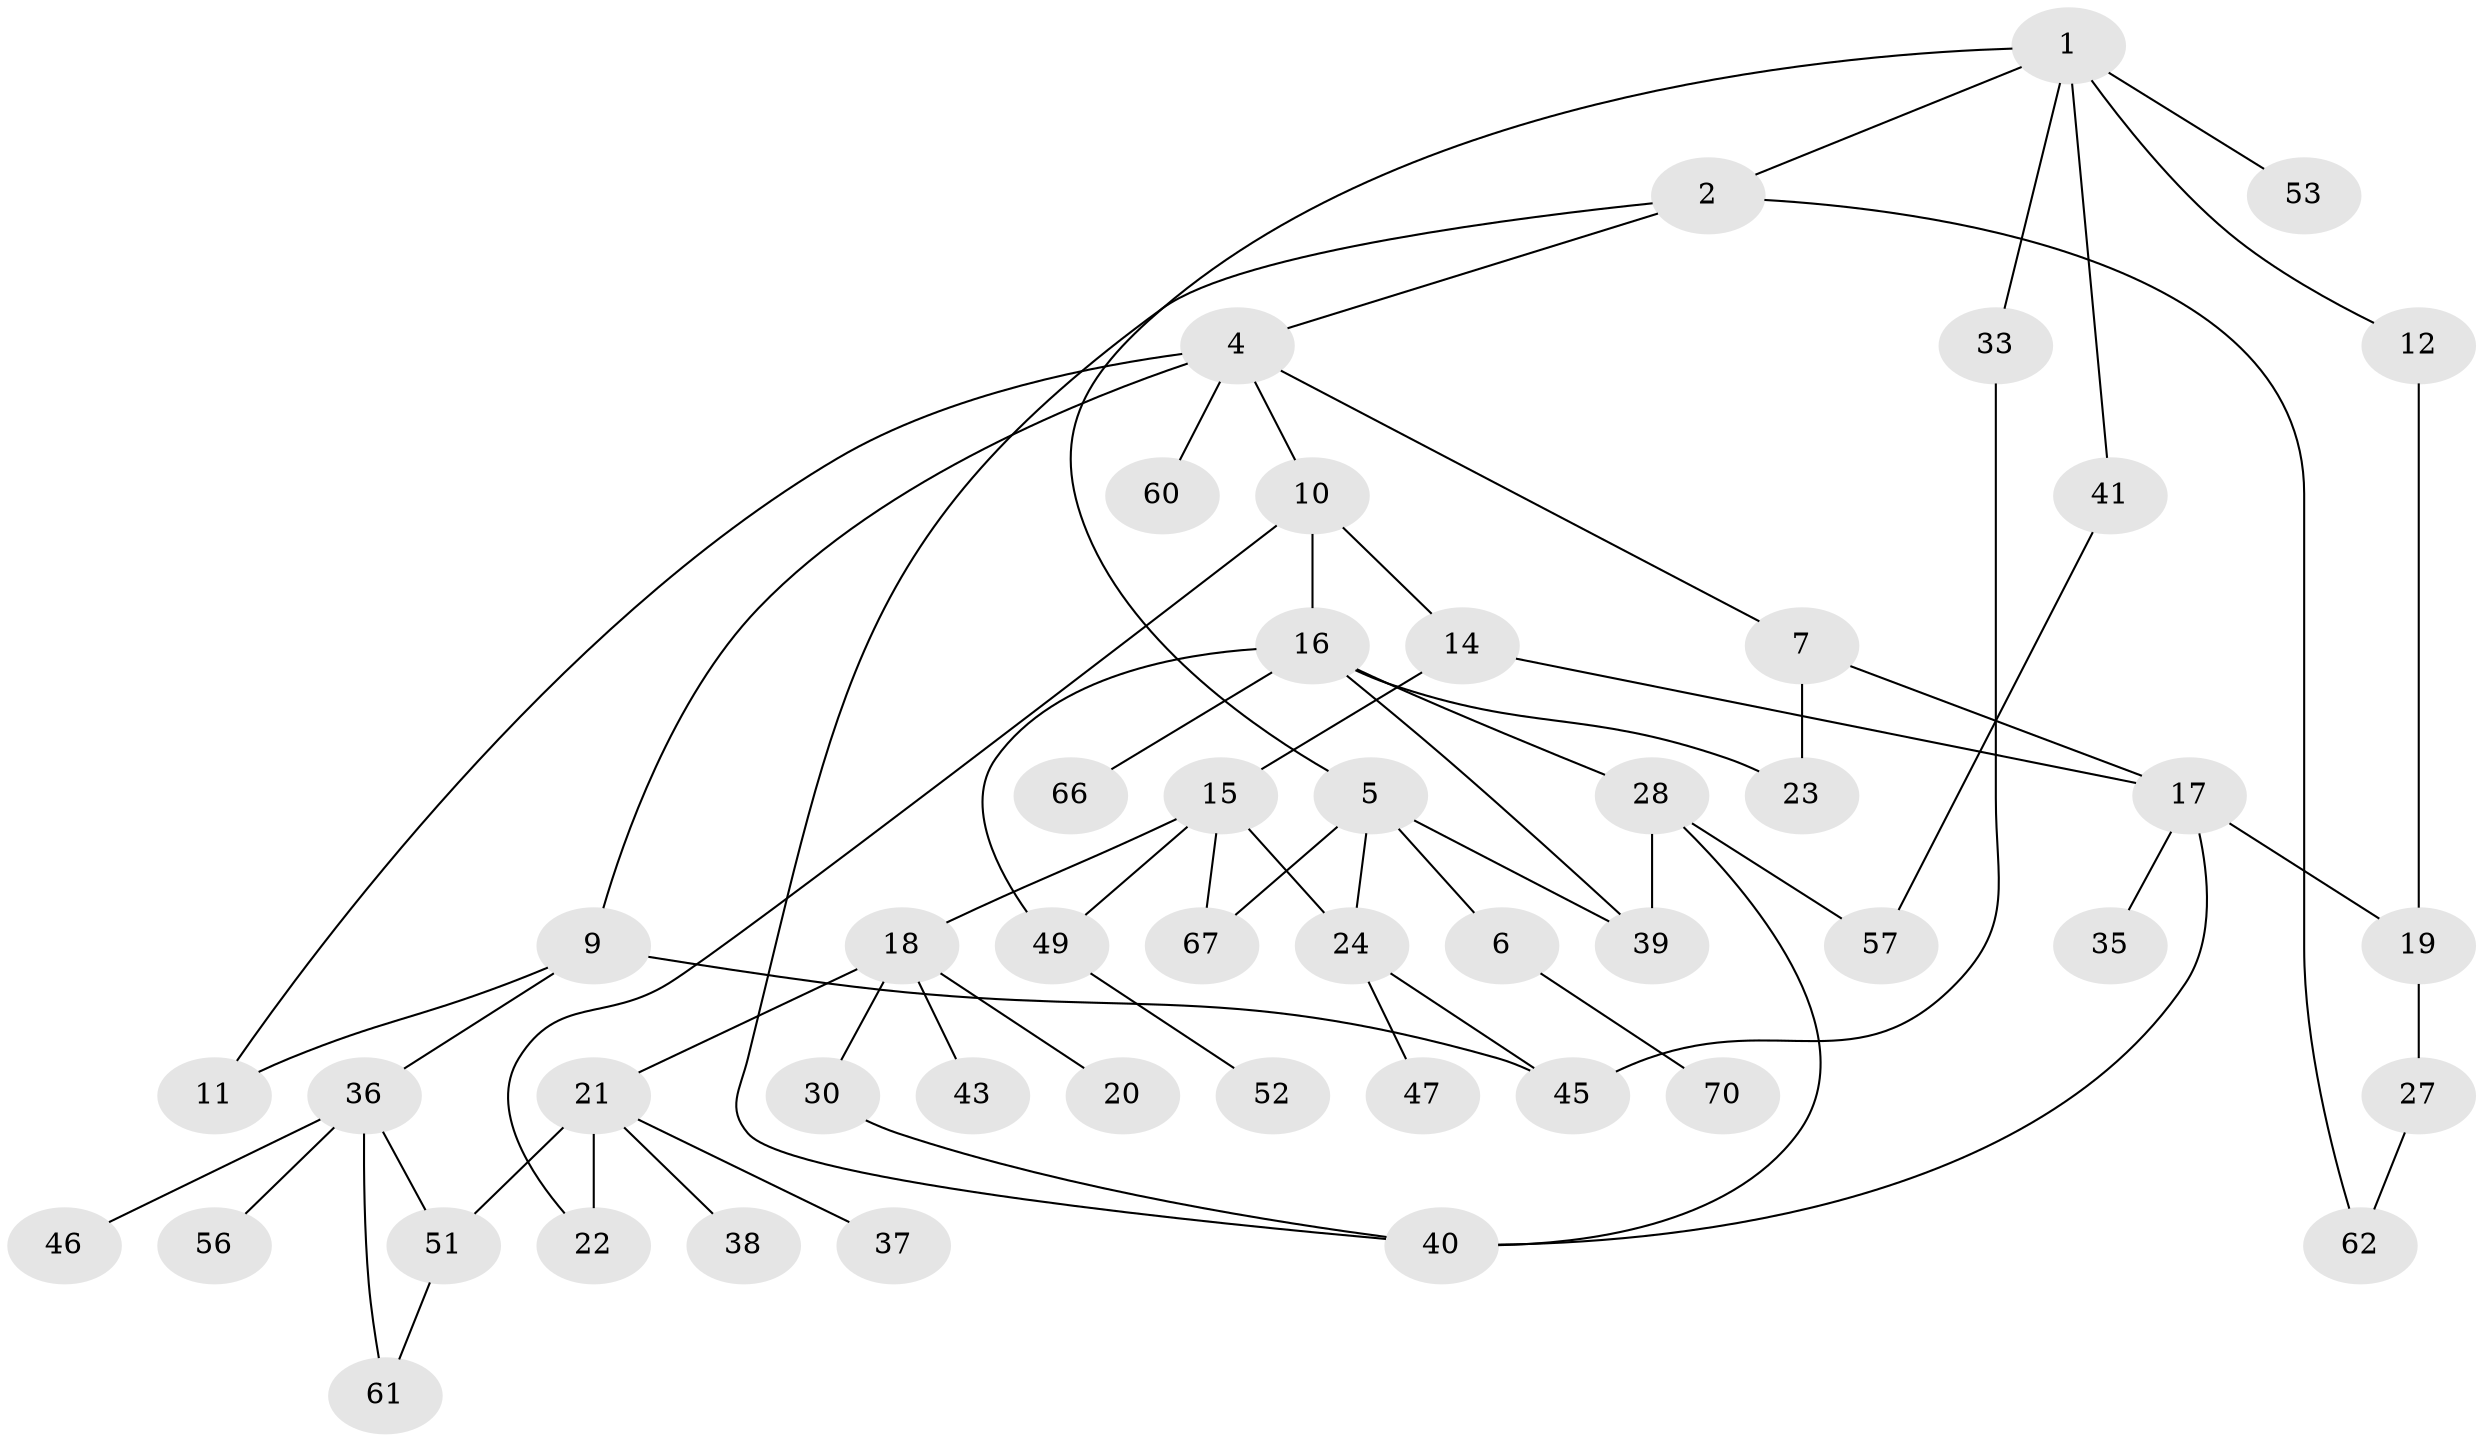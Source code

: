 // Generated by graph-tools (version 1.1) at 2025/23/03/03/25 07:23:34]
// undirected, 48 vertices, 66 edges
graph export_dot {
graph [start="1"]
  node [color=gray90,style=filled];
  1 [super="+8"];
  2 [super="+3"];
  4 [super="+25"];
  5 [super="+13"];
  6 [super="+58"];
  7;
  9 [super="+54"];
  10 [super="+68"];
  11 [super="+44"];
  12;
  14;
  15 [super="+48"];
  16 [super="+26"];
  17 [super="+34"];
  18 [super="+71"];
  19 [super="+31"];
  20;
  21 [super="+29"];
  22;
  23 [super="+50"];
  24 [super="+32"];
  27;
  28 [super="+65"];
  30;
  33;
  35;
  36 [super="+59"];
  37;
  38;
  39;
  40 [super="+42"];
  41;
  43;
  45 [super="+55"];
  46;
  47;
  49;
  51;
  52;
  53;
  56;
  57 [super="+63"];
  60;
  61;
  62 [super="+64"];
  66;
  67 [super="+69"];
  70;
  1 -- 2;
  1 -- 5;
  1 -- 12;
  1 -- 33;
  1 -- 41;
  1 -- 53;
  2 -- 62;
  2 -- 40;
  2 -- 4;
  4 -- 7;
  4 -- 9;
  4 -- 10;
  4 -- 60;
  4 -- 11;
  5 -- 6;
  5 -- 39;
  5 -- 24 [weight=2];
  5 -- 67;
  6 -- 70;
  7 -- 23;
  7 -- 17;
  9 -- 11 [weight=2];
  9 -- 36;
  9 -- 45;
  10 -- 14;
  10 -- 16;
  10 -- 22;
  12 -- 19;
  14 -- 15;
  14 -- 17;
  15 -- 18;
  15 -- 24;
  15 -- 67;
  15 -- 49;
  16 -- 49;
  16 -- 39;
  16 -- 66;
  16 -- 28;
  16 -- 23;
  17 -- 19;
  17 -- 35;
  17 -- 40;
  18 -- 20;
  18 -- 21 [weight=2];
  18 -- 30;
  18 -- 43;
  19 -- 27;
  21 -- 37;
  21 -- 38;
  21 -- 51;
  21 -- 22;
  24 -- 45;
  24 -- 47;
  27 -- 62;
  28 -- 57;
  28 -- 40;
  28 -- 39;
  30 -- 40;
  33 -- 45;
  36 -- 46;
  36 -- 56;
  36 -- 61;
  36 -- 51;
  41 -- 57;
  49 -- 52;
  51 -- 61;
}
